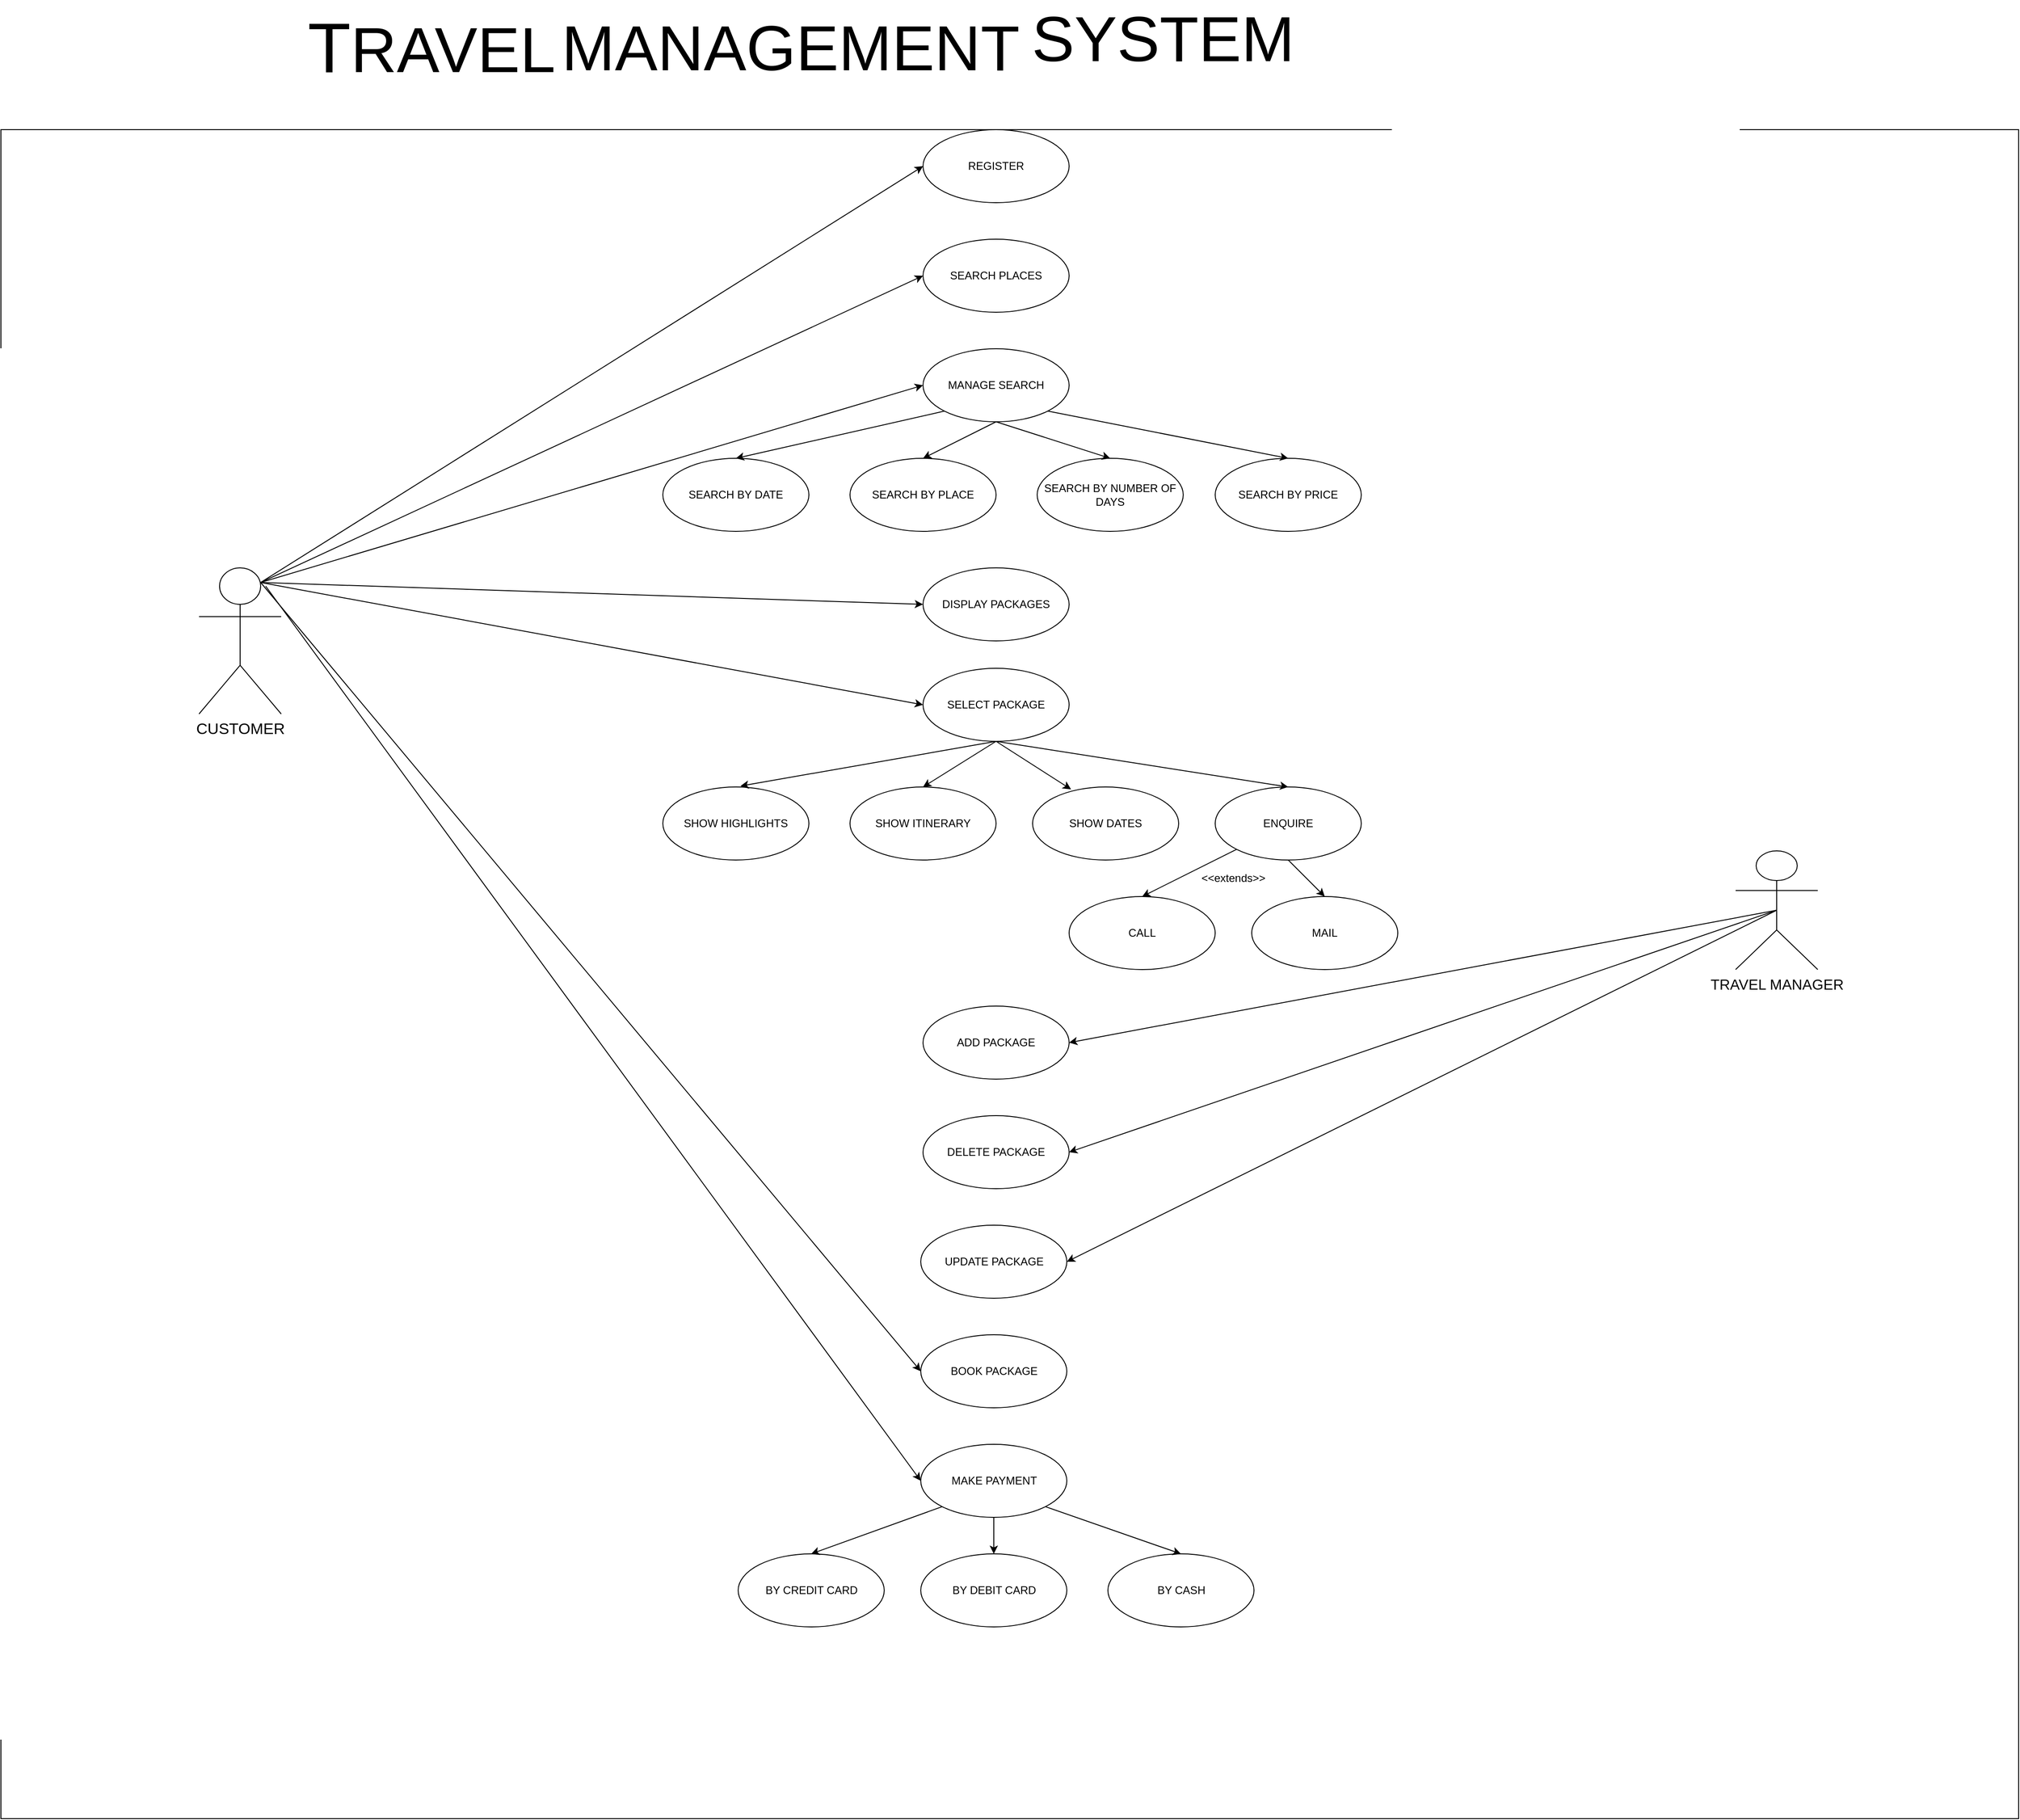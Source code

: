 <mxfile version="11.3.0" type="device" pages="1"><diagram id="cP-NqxEDBnYBOTIp1Vww" name="Page-1"><mxGraphModel dx="4322" dy="2832" grid="1" gridSize="10" guides="1" tooltips="1" connect="1" arrows="1" fold="1" page="1" pageScale="1" pageWidth="850" pageHeight="1100" math="0" shadow="0"><root><mxCell id="0"/><mxCell id="1" parent="0"/><mxCell id="dpAeRks9pEqnY7ZEPMQD-24" value="" style="rounded=0;whiteSpace=wrap;html=1;" vertex="1" parent="1"><mxGeometry x="-690" y="40" width="2210" height="1850" as="geometry"/></mxCell><mxCell id="L6kvhbwWSRU6DlyMlotD-1" value="REGISTER" style="ellipse;whiteSpace=wrap;html=1;" parent="1" vertex="1"><mxGeometry x="320" y="40" width="160" height="80" as="geometry"/></mxCell><mxCell id="L6kvhbwWSRU6DlyMlotD-2" value="SEARCH BY DATE" style="ellipse;whiteSpace=wrap;html=1;" parent="1" vertex="1"><mxGeometry x="35" y="400" width="160" height="80" as="geometry"/></mxCell><mxCell id="L6kvhbwWSRU6DlyMlotD-3" value="MANAGE SEARCH" style="ellipse;whiteSpace=wrap;html=1;" parent="1" vertex="1"><mxGeometry x="320" y="280" width="160" height="80" as="geometry"/></mxCell><mxCell id="L6kvhbwWSRU6DlyMlotD-4" value="SEARCH PLACES" style="ellipse;whiteSpace=wrap;html=1;" parent="1" vertex="1"><mxGeometry x="320" y="160" width="160" height="80" as="geometry"/></mxCell><mxCell id="L6kvhbwWSRU6DlyMlotD-5" value="DISPLAY PACKAGES" style="ellipse;whiteSpace=wrap;html=1;" parent="1" vertex="1"><mxGeometry x="320" y="520" width="160" height="80" as="geometry"/></mxCell><mxCell id="L6kvhbwWSRU6DlyMlotD-6" value="SEARCH BY PRICE" style="ellipse;whiteSpace=wrap;html=1;" parent="1" vertex="1"><mxGeometry x="640" y="400" width="160" height="80" as="geometry"/></mxCell><mxCell id="L6kvhbwWSRU6DlyMlotD-7" value="SEARCH BY NUMBER OF DAYS" style="ellipse;whiteSpace=wrap;html=1;" parent="1" vertex="1"><mxGeometry x="445" y="400" width="160" height="80" as="geometry"/></mxCell><mxCell id="L6kvhbwWSRU6DlyMlotD-8" value="SEARCH BY PLACE" style="ellipse;whiteSpace=wrap;html=1;" parent="1" vertex="1"><mxGeometry x="240" y="400" width="160" height="80" as="geometry"/></mxCell><mxCell id="L6kvhbwWSRU6DlyMlotD-9" value="SELECT PACKAGE" style="ellipse;whiteSpace=wrap;html=1;" parent="1" vertex="1"><mxGeometry x="320" y="630" width="160" height="80" as="geometry"/></mxCell><mxCell id="L6kvhbwWSRU6DlyMlotD-10" value="SHOW DATES" style="ellipse;whiteSpace=wrap;html=1;" parent="1" vertex="1"><mxGeometry x="440" y="760" width="160" height="80" as="geometry"/></mxCell><mxCell id="L6kvhbwWSRU6DlyMlotD-11" value="SHOW ITINERARY" style="ellipse;whiteSpace=wrap;html=1;" parent="1" vertex="1"><mxGeometry x="240" y="760" width="160" height="80" as="geometry"/></mxCell><mxCell id="L6kvhbwWSRU6DlyMlotD-12" value="SHOW HIGHLIGHTS" style="ellipse;whiteSpace=wrap;html=1;" parent="1" vertex="1"><mxGeometry x="35" y="760" width="160" height="80" as="geometry"/></mxCell><mxCell id="L6kvhbwWSRU6DlyMlotD-13" value="ENQUIRE" style="ellipse;whiteSpace=wrap;html=1;" parent="1" vertex="1"><mxGeometry x="640" y="760" width="160" height="80" as="geometry"/></mxCell><mxCell id="L6kvhbwWSRU6DlyMlotD-14" value="CALL" style="ellipse;whiteSpace=wrap;html=1;" parent="1" vertex="1"><mxGeometry x="480" y="880" width="160" height="80" as="geometry"/></mxCell><mxCell id="L6kvhbwWSRU6DlyMlotD-15" value="MAIL" style="ellipse;whiteSpace=wrap;html=1;" parent="1" vertex="1"><mxGeometry x="680" y="880" width="160" height="80" as="geometry"/></mxCell><mxCell id="L6kvhbwWSRU6DlyMlotD-16" value="BY CREDIT CARD" style="ellipse;whiteSpace=wrap;html=1;" parent="1" vertex="1"><mxGeometry x="117.5" y="1600" width="160" height="80" as="geometry"/></mxCell><mxCell id="L6kvhbwWSRU6DlyMlotD-17" value="MAKE PAYMENT" style="ellipse;whiteSpace=wrap;html=1;" parent="1" vertex="1"><mxGeometry x="317.5" y="1480" width="160" height="80" as="geometry"/></mxCell><mxCell id="L6kvhbwWSRU6DlyMlotD-18" value="BOOK PACKAGE" style="ellipse;whiteSpace=wrap;html=1;" parent="1" vertex="1"><mxGeometry x="317.5" y="1360" width="160" height="80" as="geometry"/></mxCell><mxCell id="L6kvhbwWSRU6DlyMlotD-20" value="BY CASH" style="ellipse;whiteSpace=wrap;html=1;" parent="1" vertex="1"><mxGeometry x="522.5" y="1600" width="160" height="80" as="geometry"/></mxCell><mxCell id="L6kvhbwWSRU6DlyMlotD-21" value="BY DEBIT CARD" style="ellipse;whiteSpace=wrap;html=1;" parent="1" vertex="1"><mxGeometry x="317.5" y="1600" width="160" height="80" as="geometry"/></mxCell><mxCell id="L6kvhbwWSRU6DlyMlotD-22" value="&lt;font style=&quot;font-size: 17px&quot;&gt;CUSTOMER&lt;/font&gt;" style="shape=umlActor;verticalLabelPosition=bottom;labelBackgroundColor=#ffffff;verticalAlign=top;html=1;outlineConnect=0;" parent="1" vertex="1"><mxGeometry x="-473" y="520" width="90" height="160" as="geometry"/></mxCell><mxCell id="L6kvhbwWSRU6DlyMlotD-26" value="" style="endArrow=classic;html=1;exitX=0.5;exitY=1;exitDx=0;exitDy=0;" parent="1" source="L6kvhbwWSRU6DlyMlotD-9" edge="1"><mxGeometry width="50" height="50" relative="1" as="geometry"><mxPoint x="379.96" y="739.79" as="sourcePoint"/><mxPoint x="120" y="759" as="targetPoint"/></mxGeometry></mxCell><mxCell id="L6kvhbwWSRU6DlyMlotD-28" value="" style="endArrow=classic;html=1;exitX=0.5;exitY=1;exitDx=0;exitDy=0;entryX=0.5;entryY=0;entryDx=0;entryDy=0;" parent="1" source="L6kvhbwWSRU6DlyMlotD-9" target="L6kvhbwWSRU6DlyMlotD-11" edge="1"><mxGeometry width="50" height="50" relative="1" as="geometry"><mxPoint x="390" y="740" as="sourcePoint"/><mxPoint x="130.0" y="769" as="targetPoint"/></mxGeometry></mxCell><mxCell id="L6kvhbwWSRU6DlyMlotD-29" value="" style="endArrow=classic;html=1;entryX=0.263;entryY=0.032;entryDx=0;entryDy=0;entryPerimeter=0;" parent="1" target="L6kvhbwWSRU6DlyMlotD-10" edge="1"><mxGeometry width="50" height="50" relative="1" as="geometry"><mxPoint x="400" y="710" as="sourcePoint"/><mxPoint x="330.0" y="770" as="targetPoint"/></mxGeometry></mxCell><mxCell id="L6kvhbwWSRU6DlyMlotD-30" value="" style="endArrow=classic;html=1;entryX=0.5;entryY=0;entryDx=0;entryDy=0;" parent="1" target="L6kvhbwWSRU6DlyMlotD-13" edge="1"><mxGeometry width="50" height="50" relative="1" as="geometry"><mxPoint x="400" y="710" as="sourcePoint"/><mxPoint x="492.08" y="772.56" as="targetPoint"/></mxGeometry></mxCell><mxCell id="L6kvhbwWSRU6DlyMlotD-31" value="" style="endArrow=classic;html=1;entryX=0.5;entryY=0;entryDx=0;entryDy=0;" parent="1" source="L6kvhbwWSRU6DlyMlotD-13" target="L6kvhbwWSRU6DlyMlotD-14" edge="1"><mxGeometry width="50" height="50" relative="1" as="geometry"><mxPoint x="427.2" y="750.48" as="sourcePoint"/><mxPoint x="730" y="770" as="targetPoint"/></mxGeometry></mxCell><mxCell id="L6kvhbwWSRU6DlyMlotD-32" value="" style="endArrow=classic;html=1;entryX=0.5;entryY=0;entryDx=0;entryDy=0;exitX=0.5;exitY=1;exitDx=0;exitDy=0;" parent="1" source="L6kvhbwWSRU6DlyMlotD-13" target="L6kvhbwWSRU6DlyMlotD-15" edge="1"><mxGeometry width="50" height="50" relative="1" as="geometry"><mxPoint x="673.431" y="838.284" as="sourcePoint"/><mxPoint x="570" y="890" as="targetPoint"/></mxGeometry></mxCell><mxCell id="L6kvhbwWSRU6DlyMlotD-33" value="&amp;lt;&amp;lt;extends&amp;gt;&amp;gt;" style="text;html=1;strokeColor=none;fillColor=none;align=center;verticalAlign=middle;whiteSpace=wrap;rounded=0;" parent="1" vertex="1"><mxGeometry x="640" y="849.857" width="40" height="20" as="geometry"/></mxCell><mxCell id="L6kvhbwWSRU6DlyMlotD-34" value="" style="endArrow=classic;html=1;entryX=0.5;entryY=0;entryDx=0;entryDy=0;exitX=0;exitY=1;exitDx=0;exitDy=0;" parent="1" source="L6kvhbwWSRU6DlyMlotD-17" target="L6kvhbwWSRU6DlyMlotD-16" edge="1"><mxGeometry width="50" height="50" relative="1" as="geometry"><mxPoint x="37.5" y="1750" as="sourcePoint"/><mxPoint x="87.5" y="1700" as="targetPoint"/></mxGeometry></mxCell><mxCell id="L6kvhbwWSRU6DlyMlotD-35" value="" style="endArrow=classic;html=1;entryX=0.5;entryY=0;entryDx=0;entryDy=0;exitX=0.5;exitY=1;exitDx=0;exitDy=0;" parent="1" source="L6kvhbwWSRU6DlyMlotD-17" target="L6kvhbwWSRU6DlyMlotD-21" edge="1"><mxGeometry width="50" height="50" relative="1" as="geometry"><mxPoint x="350.931" y="1558.284" as="sourcePoint"/><mxPoint x="207.5" y="1610" as="targetPoint"/></mxGeometry></mxCell><mxCell id="L6kvhbwWSRU6DlyMlotD-36" value="" style="endArrow=classic;html=1;entryX=0.5;entryY=0;entryDx=0;entryDy=0;exitX=1;exitY=1;exitDx=0;exitDy=0;" parent="1" source="L6kvhbwWSRU6DlyMlotD-17" target="L6kvhbwWSRU6DlyMlotD-20" edge="1"><mxGeometry width="50" height="50" relative="1" as="geometry"><mxPoint x="407.5" y="1570" as="sourcePoint"/><mxPoint x="407.5" y="1610" as="targetPoint"/></mxGeometry></mxCell><mxCell id="L6kvhbwWSRU6DlyMlotD-37" value="" style="endArrow=classic;html=1;exitX=0;exitY=1;exitDx=0;exitDy=0;entryX=0.5;entryY=0;entryDx=0;entryDy=0;" parent="1" source="L6kvhbwWSRU6DlyMlotD-3" target="L6kvhbwWSRU6DlyMlotD-2" edge="1"><mxGeometry width="50" height="50" relative="1" as="geometry"><mxPoint x="110" y="330" as="sourcePoint"/><mxPoint x="-60" y="470" as="targetPoint"/></mxGeometry></mxCell><mxCell id="L6kvhbwWSRU6DlyMlotD-38" value="" style="endArrow=classic;html=1;exitX=0.5;exitY=1;exitDx=0;exitDy=0;entryX=0.5;entryY=0;entryDx=0;entryDy=0;" parent="1" source="L6kvhbwWSRU6DlyMlotD-3" target="L6kvhbwWSRU6DlyMlotD-8" edge="1"><mxGeometry width="50" height="50" relative="1" as="geometry"><mxPoint x="353.431" y="358.284" as="sourcePoint"/><mxPoint x="125" y="410" as="targetPoint"/></mxGeometry></mxCell><mxCell id="L6kvhbwWSRU6DlyMlotD-39" value="" style="endArrow=classic;html=1;entryX=0.5;entryY=0;entryDx=0;entryDy=0;" parent="1" target="L6kvhbwWSRU6DlyMlotD-7" edge="1"><mxGeometry width="50" height="50" relative="1" as="geometry"><mxPoint x="400" y="360" as="sourcePoint"/><mxPoint x="330" y="410" as="targetPoint"/></mxGeometry></mxCell><mxCell id="L6kvhbwWSRU6DlyMlotD-40" value="" style="endArrow=classic;html=1;entryX=0.5;entryY=0;entryDx=0;entryDy=0;exitX=1;exitY=1;exitDx=0;exitDy=0;" parent="1" source="L6kvhbwWSRU6DlyMlotD-3" target="L6kvhbwWSRU6DlyMlotD-6" edge="1"><mxGeometry width="50" height="50" relative="1" as="geometry"><mxPoint x="410" y="370" as="sourcePoint"/><mxPoint x="535" y="410" as="targetPoint"/></mxGeometry></mxCell><mxCell id="dpAeRks9pEqnY7ZEPMQD-1" value="" style="endArrow=classic;html=1;entryX=0;entryY=0.5;entryDx=0;entryDy=0;exitX=0.75;exitY=0.1;exitDx=0;exitDy=0;exitPerimeter=0;" edge="1" parent="1" source="L6kvhbwWSRU6DlyMlotD-22" target="L6kvhbwWSRU6DlyMlotD-1"><mxGeometry width="50" height="50" relative="1" as="geometry"><mxPoint x="-370" y="500" as="sourcePoint"/><mxPoint x="-320" y="450" as="targetPoint"/></mxGeometry></mxCell><mxCell id="dpAeRks9pEqnY7ZEPMQD-2" value="" style="endArrow=classic;html=1;entryX=0;entryY=0.5;entryDx=0;entryDy=0;exitX=0.75;exitY=0.1;exitDx=0;exitDy=0;exitPerimeter=0;" edge="1" parent="1" source="L6kvhbwWSRU6DlyMlotD-22" target="L6kvhbwWSRU6DlyMlotD-4"><mxGeometry width="50" height="50" relative="1" as="geometry"><mxPoint x="-400" y="540" as="sourcePoint"/><mxPoint x="-130" y="460" as="targetPoint"/></mxGeometry></mxCell><mxCell id="dpAeRks9pEqnY7ZEPMQD-3" value="ADD PACKAGE" style="ellipse;whiteSpace=wrap;html=1;" vertex="1" parent="1"><mxGeometry x="320" y="1000" width="160" height="80" as="geometry"/></mxCell><mxCell id="dpAeRks9pEqnY7ZEPMQD-4" value="DELETE PACKAGE" style="ellipse;whiteSpace=wrap;html=1;" vertex="1" parent="1"><mxGeometry x="320" y="1120" width="160" height="80" as="geometry"/></mxCell><mxCell id="dpAeRks9pEqnY7ZEPMQD-5" value="UPDATE PACKAGE" style="ellipse;whiteSpace=wrap;html=1;" vertex="1" parent="1"><mxGeometry x="317.5" y="1240" width="160" height="80" as="geometry"/></mxCell><mxCell id="dpAeRks9pEqnY7ZEPMQD-6" value="" style="endArrow=classic;html=1;entryX=0;entryY=0.5;entryDx=0;entryDy=0;exitX=0.75;exitY=0.1;exitDx=0;exitDy=0;exitPerimeter=0;" edge="1" parent="1" source="L6kvhbwWSRU6DlyMlotD-22" target="L6kvhbwWSRU6DlyMlotD-3"><mxGeometry width="50" height="50" relative="1" as="geometry"><mxPoint x="-170" y="490" as="sourcePoint"/><mxPoint x="-120" y="440" as="targetPoint"/></mxGeometry></mxCell><mxCell id="dpAeRks9pEqnY7ZEPMQD-7" value="" style="endArrow=classic;html=1;entryX=0;entryY=0.5;entryDx=0;entryDy=0;exitX=0.75;exitY=0.1;exitDx=0;exitDy=0;exitPerimeter=0;" edge="1" parent="1" source="L6kvhbwWSRU6DlyMlotD-22" target="L6kvhbwWSRU6DlyMlotD-5"><mxGeometry width="50" height="50" relative="1" as="geometry"><mxPoint x="-160" y="540" as="sourcePoint"/><mxPoint x="-110" y="490" as="targetPoint"/></mxGeometry></mxCell><mxCell id="dpAeRks9pEqnY7ZEPMQD-8" value="" style="endArrow=classic;html=1;entryX=0;entryY=0.5;entryDx=0;entryDy=0;exitX=0.75;exitY=0.1;exitDx=0;exitDy=0;exitPerimeter=0;" edge="1" parent="1" source="L6kvhbwWSRU6DlyMlotD-22" target="L6kvhbwWSRU6DlyMlotD-9"><mxGeometry width="50" height="50" relative="1" as="geometry"><mxPoint x="-100" y="580" as="sourcePoint"/><mxPoint x="-50" y="530" as="targetPoint"/></mxGeometry></mxCell><mxCell id="dpAeRks9pEqnY7ZEPMQD-9" value="" style="endArrow=classic;html=1;entryX=0;entryY=0.5;entryDx=0;entryDy=0;exitX=0.75;exitY=0.1;exitDx=0;exitDy=0;exitPerimeter=0;" edge="1" parent="1" source="L6kvhbwWSRU6DlyMlotD-22" target="L6kvhbwWSRU6DlyMlotD-18"><mxGeometry width="50" height="50" relative="1" as="geometry"><mxPoint x="-250" y="840" as="sourcePoint"/><mxPoint x="-200" y="790" as="targetPoint"/></mxGeometry></mxCell><mxCell id="dpAeRks9pEqnY7ZEPMQD-10" value="" style="endArrow=classic;html=1;entryX=0;entryY=0.5;entryDx=0;entryDy=0;" edge="1" parent="1" target="L6kvhbwWSRU6DlyMlotD-17"><mxGeometry width="50" height="50" relative="1" as="geometry"><mxPoint x="-400" y="540" as="sourcePoint"/><mxPoint x="-60" y="1140" as="targetPoint"/></mxGeometry></mxCell><mxCell id="dpAeRks9pEqnY7ZEPMQD-11" value="&lt;font style=&quot;font-size: 16px&quot;&gt;TRAVEL MANAGER&lt;/font&gt;" style="shape=umlActor;verticalLabelPosition=bottom;labelBackgroundColor=#ffffff;verticalAlign=top;html=1;outlineConnect=0;" vertex="1" parent="1"><mxGeometry x="1210" y="830" width="90" height="130" as="geometry"/></mxCell><mxCell id="dpAeRks9pEqnY7ZEPMQD-21" value="" style="endArrow=classic;html=1;entryX=1;entryY=0.5;entryDx=0;entryDy=0;exitX=0.5;exitY=0.5;exitDx=0;exitDy=0;exitPerimeter=0;" edge="1" parent="1" source="dpAeRks9pEqnY7ZEPMQD-11" target="dpAeRks9pEqnY7ZEPMQD-3"><mxGeometry width="50" height="50" relative="1" as="geometry"><mxPoint x="960" y="930" as="sourcePoint"/><mxPoint x="1010" y="880" as="targetPoint"/></mxGeometry></mxCell><mxCell id="dpAeRks9pEqnY7ZEPMQD-22" value="" style="endArrow=classic;html=1;entryX=1;entryY=0.5;entryDx=0;entryDy=0;exitX=0.5;exitY=0.5;exitDx=0;exitDy=0;exitPerimeter=0;" edge="1" parent="1" source="dpAeRks9pEqnY7ZEPMQD-11" target="dpAeRks9pEqnY7ZEPMQD-4"><mxGeometry width="50" height="50" relative="1" as="geometry"><mxPoint x="820" y="1030" as="sourcePoint"/><mxPoint x="870" y="980" as="targetPoint"/></mxGeometry></mxCell><mxCell id="dpAeRks9pEqnY7ZEPMQD-23" value="" style="endArrow=classic;html=1;entryX=1;entryY=0.5;entryDx=0;entryDy=0;exitX=0.5;exitY=0.5;exitDx=0;exitDy=0;exitPerimeter=0;" edge="1" parent="1" source="dpAeRks9pEqnY7ZEPMQD-11" target="dpAeRks9pEqnY7ZEPMQD-5"><mxGeometry width="50" height="50" relative="1" as="geometry"><mxPoint x="990" y="1060" as="sourcePoint"/><mxPoint x="1040" y="1010" as="targetPoint"/></mxGeometry></mxCell><mxCell id="dpAeRks9pEqnY7ZEPMQD-27" value="&lt;font style=&quot;font-size: 77px&quot;&gt;T&lt;/font&gt;&lt;font&gt;&lt;font style=&quot;font-size: 70px&quot;&gt;RAVEL&lt;/font&gt;&lt;span style=&quot;font-size: 70px&quot;&gt;&amp;nbsp;&lt;/span&gt;&lt;/font&gt;" style="text;html=1;strokeColor=none;fillColor=none;align=center;verticalAlign=middle;whiteSpace=wrap;rounded=0;" vertex="1" parent="1"><mxGeometry x="-230" y="-100" width="43" height="100" as="geometry"/></mxCell><mxCell id="dpAeRks9pEqnY7ZEPMQD-30" value="&lt;font style=&quot;font-size: 70px&quot;&gt;MANAGEMENT&lt;/font&gt;" style="text;html=1;strokeColor=none;fillColor=none;align=center;verticalAlign=middle;whiteSpace=wrap;rounded=0;" vertex="1" parent="1"><mxGeometry x="155" y="-60" width="40" height="20" as="geometry"/></mxCell><mxCell id="dpAeRks9pEqnY7ZEPMQD-33" value="&lt;font style=&quot;font-size: 70px&quot;&gt;SYSTEM&lt;/font&gt;" style="text;html=1;strokeColor=none;fillColor=none;align=center;verticalAlign=middle;whiteSpace=wrap;rounded=0;" vertex="1" parent="1"><mxGeometry x="563" y="-70" width="40" height="20" as="geometry"/></mxCell></root></mxGraphModel></diagram></mxfile>